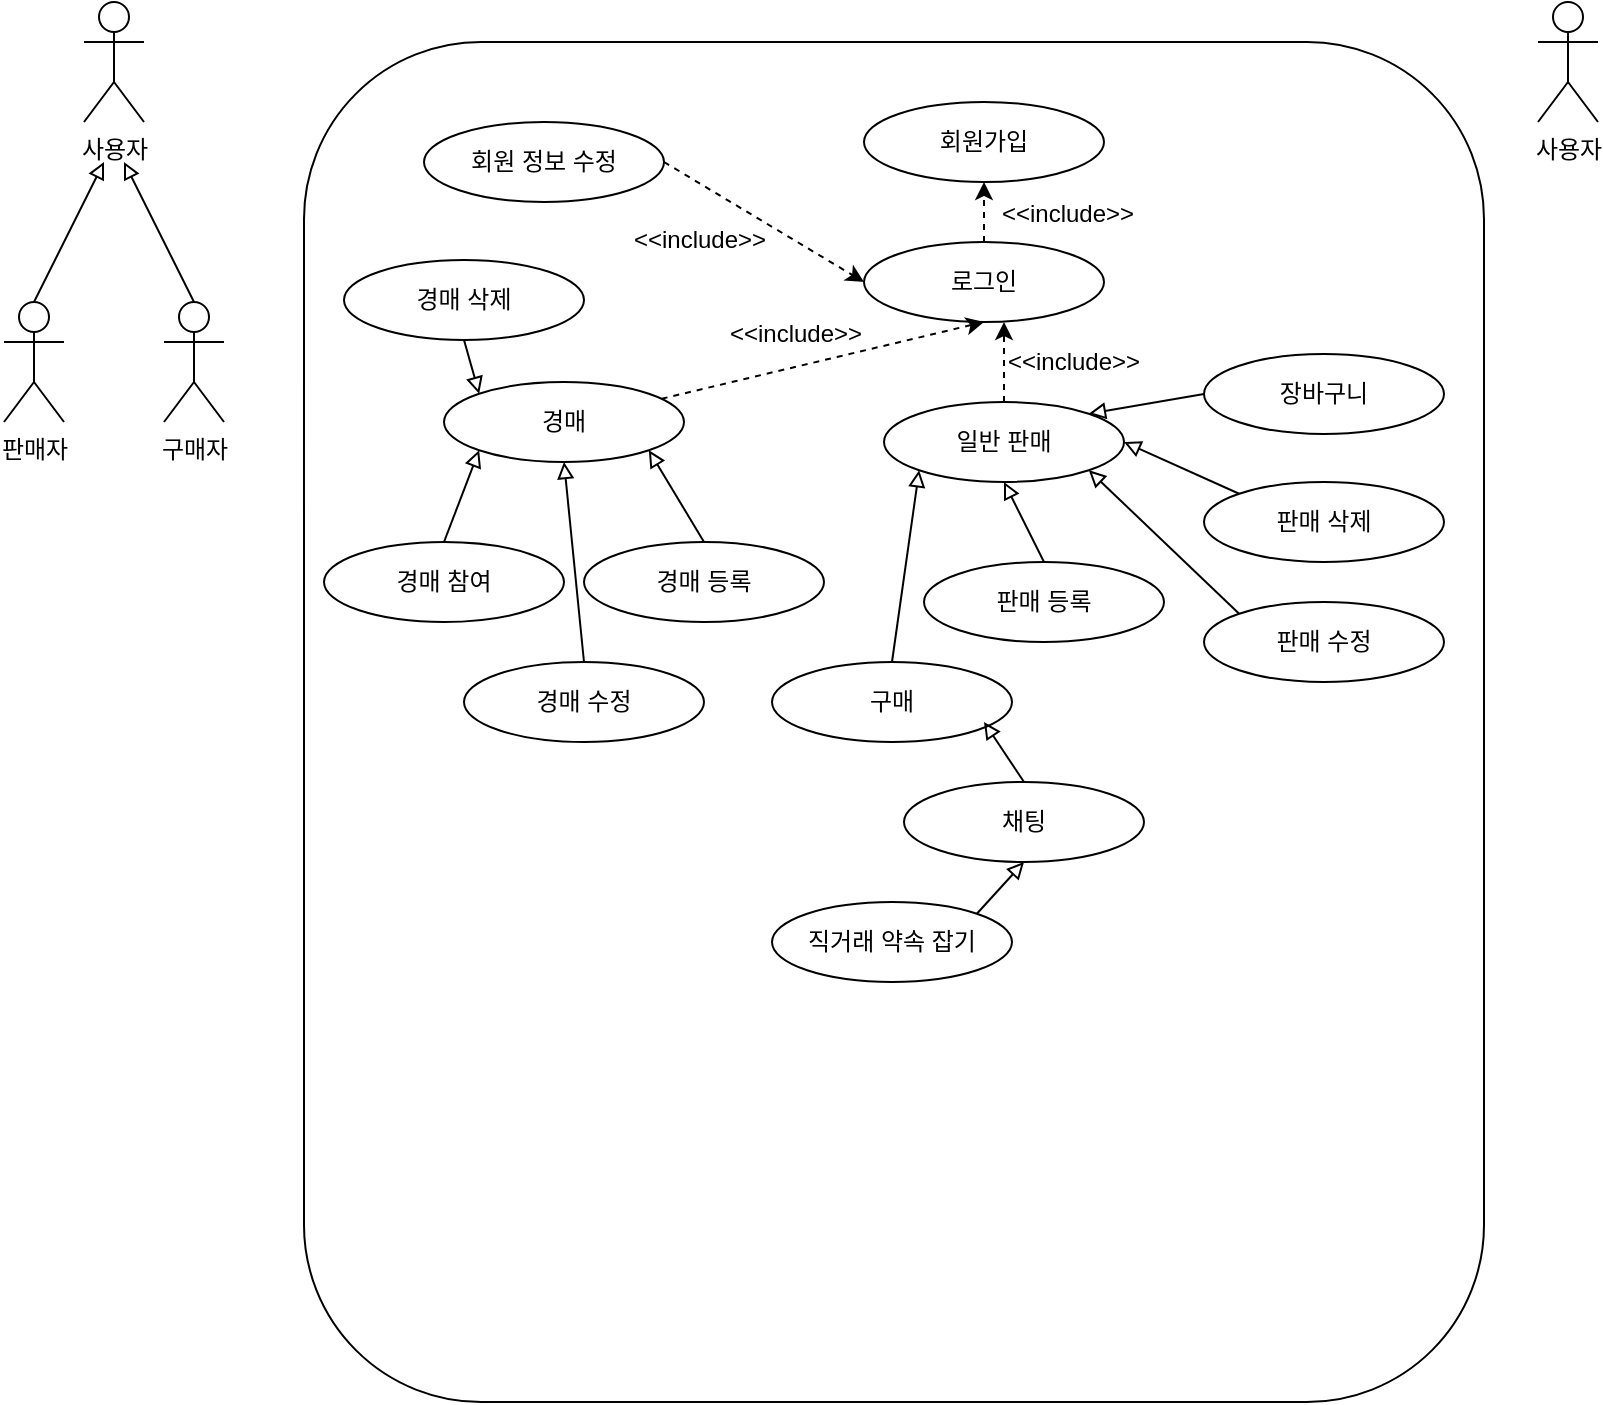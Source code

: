 <mxfile version="14.8.0" type="github">
  <diagram id="tnOmO5F_K6ay91ntktzV" name="Page-1">
    <mxGraphModel dx="1422" dy="794" grid="1" gridSize="10" guides="1" tooltips="1" connect="1" arrows="1" fold="1" page="1" pageScale="1" pageWidth="827" pageHeight="1169" math="0" shadow="0">
      <root>
        <mxCell id="0" />
        <mxCell id="1" parent="0" />
        <mxCell id="yuPt1DAQd6iCSXwoG6E5-1" value="사용자" style="shape=umlActor;verticalLabelPosition=bottom;verticalAlign=top;html=1;outlineConnect=0;" vertex="1" parent="1">
          <mxGeometry x="797" y="60" width="30" height="60" as="geometry" />
        </mxCell>
        <mxCell id="yuPt1DAQd6iCSXwoG6E5-2" value="사용자" style="shape=umlActor;verticalLabelPosition=bottom;verticalAlign=top;html=1;outlineConnect=0;" vertex="1" parent="1">
          <mxGeometry x="70" y="60" width="30" height="60" as="geometry" />
        </mxCell>
        <mxCell id="yuPt1DAQd6iCSXwoG6E5-3" value="" style="rounded=1;whiteSpace=wrap;html=1;" vertex="1" parent="1">
          <mxGeometry x="180" y="80" width="590" height="680" as="geometry" />
        </mxCell>
        <mxCell id="yuPt1DAQd6iCSXwoG6E5-4" value="로그인" style="ellipse;whiteSpace=wrap;html=1;" vertex="1" parent="1">
          <mxGeometry x="460" y="180" width="120" height="40" as="geometry" />
        </mxCell>
        <mxCell id="yuPt1DAQd6iCSXwoG6E5-5" value="회원가입" style="ellipse;whiteSpace=wrap;html=1;" vertex="1" parent="1">
          <mxGeometry x="460" y="110" width="120" height="40" as="geometry" />
        </mxCell>
        <mxCell id="yuPt1DAQd6iCSXwoG6E5-6" value="회원 정보 수정" style="ellipse;whiteSpace=wrap;html=1;" vertex="1" parent="1">
          <mxGeometry x="240" y="120" width="120" height="40" as="geometry" />
        </mxCell>
        <mxCell id="yuPt1DAQd6iCSXwoG6E5-7" value="" style="endArrow=classic;html=1;entryX=0;entryY=0.5;entryDx=0;entryDy=0;exitX=1;exitY=0.5;exitDx=0;exitDy=0;dashed=1;" edge="1" parent="1" source="yuPt1DAQd6iCSXwoG6E5-6" target="yuPt1DAQd6iCSXwoG6E5-4">
          <mxGeometry width="50" height="50" relative="1" as="geometry">
            <mxPoint x="390" y="220" as="sourcePoint" />
            <mxPoint x="440" y="170" as="targetPoint" />
          </mxGeometry>
        </mxCell>
        <mxCell id="yuPt1DAQd6iCSXwoG6E5-8" value="" style="endArrow=classic;html=1;entryX=0.5;entryY=1;entryDx=0;entryDy=0;exitX=0.5;exitY=0;exitDx=0;exitDy=0;dashed=1;" edge="1" parent="1" source="yuPt1DAQd6iCSXwoG6E5-4" target="yuPt1DAQd6iCSXwoG6E5-5">
          <mxGeometry width="50" height="50" relative="1" as="geometry">
            <mxPoint x="370" y="210" as="sourcePoint" />
            <mxPoint x="470" y="210" as="targetPoint" />
          </mxGeometry>
        </mxCell>
        <mxCell id="yuPt1DAQd6iCSXwoG6E5-9" value="&amp;lt;&amp;lt;include&amp;gt;&amp;gt;" style="text;html=1;strokeColor=none;fillColor=none;align=center;verticalAlign=middle;whiteSpace=wrap;rounded=0;" vertex="1" parent="1">
          <mxGeometry x="353" y="169" width="50" height="20" as="geometry" />
        </mxCell>
        <mxCell id="yuPt1DAQd6iCSXwoG6E5-10" value="&amp;lt;&amp;lt;include&amp;gt;&amp;gt;" style="text;html=1;strokeColor=none;fillColor=none;align=center;verticalAlign=middle;whiteSpace=wrap;rounded=0;" vertex="1" parent="1">
          <mxGeometry x="537" y="156" width="50" height="20" as="geometry" />
        </mxCell>
        <mxCell id="yuPt1DAQd6iCSXwoG6E5-11" value="경매" style="ellipse;whiteSpace=wrap;html=1;" vertex="1" parent="1">
          <mxGeometry x="250" y="250" width="120" height="40" as="geometry" />
        </mxCell>
        <mxCell id="yuPt1DAQd6iCSXwoG6E5-12" value="경매 참여" style="ellipse;whiteSpace=wrap;html=1;" vertex="1" parent="1">
          <mxGeometry x="190" y="330" width="120" height="40" as="geometry" />
        </mxCell>
        <mxCell id="yuPt1DAQd6iCSXwoG6E5-13" value="경매 등록&lt;span style=&quot;color: rgba(0 , 0 , 0 , 0) ; font-family: monospace ; font-size: 0px&quot;&gt;%3CmxGraphModel%3E%3Croot%3E%3CmxCell%20id%3D%220%22%2F%3E%3CmxCell%20id%3D%221%22%20parent%3D%220%22%2F%3E%3CmxCell%20id%3D%222%22%20value%3D%22%EA%B2%BD%EB%A7%A4%22%20style%3D%22ellipse%3BwhiteSpace%3Dwrap%3Bhtml%3D1%3B%22%20vertex%3D%221%22%20parent%3D%221%22%3E%3CmxGeometry%20x%3D%22240%22%20y%3D%22240%22%20width%3D%22120%22%20height%3D%2240%22%20as%3D%22geometry%22%2F%3E%3C%2FmxCell%3E%3C%2Froot%3E%3C%2FmxGraphModel%3E&lt;/span&gt;" style="ellipse;whiteSpace=wrap;html=1;" vertex="1" parent="1">
          <mxGeometry x="320" y="330" width="120" height="40" as="geometry" />
        </mxCell>
        <mxCell id="yuPt1DAQd6iCSXwoG6E5-14" value="경매 수정&lt;span style=&quot;color: rgba(0 , 0 , 0 , 0) ; font-family: monospace ; font-size: 0px&quot;&gt;3CmxGraphModel%3E%3Croot%3E%3CmxCell%20id%3D%220%22%2F%3E%3CmxCell%20id%3D%221%22%20parent%3D%220%22%2F%3E%3CmxCell%20id%3D%222%22%20value%3D%22%EA%B2%BD%EB%A7%A4%22%20style%3D%22ellipse%3BwhiteSpace%3Dwrap%3Bhtml%3D1%3B%22%20vertex%3D%221%22%20parent%3D%221%22%3E%3CmxGeometry%20x%3D%22240%22%20y%3D%22240%22%20width%3D%22120%22%20height%3D%2240%22%20as%3D%22geometry%22%2F%3E%3C%2FmxCell%3E%3C%2Froot%3E%3C%2FmxGraphModel%3E&lt;/span&gt;" style="ellipse;whiteSpace=wrap;html=1;" vertex="1" parent="1">
          <mxGeometry x="260" y="390" width="120" height="40" as="geometry" />
        </mxCell>
        <mxCell id="yuPt1DAQd6iCSXwoG6E5-15" value="" style="endArrow=block;html=1;exitX=0.5;exitY=0;exitDx=0;exitDy=0;endFill=0;entryX=0;entryY=1;entryDx=0;entryDy=0;" edge="1" parent="1" source="yuPt1DAQd6iCSXwoG6E5-12" target="yuPt1DAQd6iCSXwoG6E5-11">
          <mxGeometry width="50" height="50" relative="1" as="geometry">
            <mxPoint x="370" y="230" as="sourcePoint" />
            <mxPoint x="278" y="290" as="targetPoint" />
          </mxGeometry>
        </mxCell>
        <mxCell id="yuPt1DAQd6iCSXwoG6E5-17" value="" style="endArrow=block;html=1;exitX=0.5;exitY=0;exitDx=0;exitDy=0;entryX=0.5;entryY=1;entryDx=0;entryDy=0;endFill=0;" edge="1" parent="1" source="yuPt1DAQd6iCSXwoG6E5-14" target="yuPt1DAQd6iCSXwoG6E5-11">
          <mxGeometry width="50" height="50" relative="1" as="geometry">
            <mxPoint x="362.426" y="395.858" as="sourcePoint" />
            <mxPoint x="380" y="370" as="targetPoint" />
          </mxGeometry>
        </mxCell>
        <mxCell id="yuPt1DAQd6iCSXwoG6E5-18" value="" style="endArrow=block;html=1;exitX=0.5;exitY=0;exitDx=0;exitDy=0;endFill=0;entryX=1;entryY=1;entryDx=0;entryDy=0;" edge="1" parent="1" source="yuPt1DAQd6iCSXwoG6E5-13" target="yuPt1DAQd6iCSXwoG6E5-11">
          <mxGeometry width="50" height="50" relative="1" as="geometry">
            <mxPoint x="372.426" y="405.858" as="sourcePoint" />
            <mxPoint x="280" y="290" as="targetPoint" />
          </mxGeometry>
        </mxCell>
        <mxCell id="yuPt1DAQd6iCSXwoG6E5-19" value="판매자" style="shape=umlActor;verticalLabelPosition=bottom;verticalAlign=top;html=1;outlineConnect=0;" vertex="1" parent="1">
          <mxGeometry x="30" y="210" width="30" height="60" as="geometry" />
        </mxCell>
        <mxCell id="yuPt1DAQd6iCSXwoG6E5-20" value="구매자" style="shape=umlActor;verticalLabelPosition=bottom;verticalAlign=top;html=1;outlineConnect=0;" vertex="1" parent="1">
          <mxGeometry x="110" y="210" width="30" height="60" as="geometry" />
        </mxCell>
        <mxCell id="yuPt1DAQd6iCSXwoG6E5-24" value="" style="endArrow=block;html=1;endFill=0;exitX=0.5;exitY=0;exitDx=0;exitDy=0;exitPerimeter=0;" edge="1" parent="1" source="yuPt1DAQd6iCSXwoG6E5-19">
          <mxGeometry width="50" height="50" relative="1" as="geometry">
            <mxPoint x="50" y="180" as="sourcePoint" />
            <mxPoint x="80" y="140" as="targetPoint" />
          </mxGeometry>
        </mxCell>
        <mxCell id="yuPt1DAQd6iCSXwoG6E5-25" value="" style="endArrow=block;html=1;endFill=0;exitX=0.5;exitY=0;exitDx=0;exitDy=0;exitPerimeter=0;" edge="1" parent="1" source="yuPt1DAQd6iCSXwoG6E5-20">
          <mxGeometry width="50" height="50" relative="1" as="geometry">
            <mxPoint x="60" y="190" as="sourcePoint" />
            <mxPoint x="90" y="140" as="targetPoint" />
          </mxGeometry>
        </mxCell>
        <mxCell id="yuPt1DAQd6iCSXwoG6E5-27" value="일반 판매" style="ellipse;whiteSpace=wrap;html=1;" vertex="1" parent="1">
          <mxGeometry x="470" y="260" width="120" height="40" as="geometry" />
        </mxCell>
        <mxCell id="yuPt1DAQd6iCSXwoG6E5-28" value="" style="endArrow=classic;html=1;entryX=0.5;entryY=1;entryDx=0;entryDy=0;dashed=1;" edge="1" parent="1" source="yuPt1DAQd6iCSXwoG6E5-11" target="yuPt1DAQd6iCSXwoG6E5-4">
          <mxGeometry width="50" height="50" relative="1" as="geometry">
            <mxPoint x="370" y="150" as="sourcePoint" />
            <mxPoint x="470" y="210" as="targetPoint" />
          </mxGeometry>
        </mxCell>
        <mxCell id="yuPt1DAQd6iCSXwoG6E5-30" value="" style="endArrow=classic;html=1;dashed=1;exitX=0.5;exitY=0;exitDx=0;exitDy=0;" edge="1" parent="1" source="yuPt1DAQd6iCSXwoG6E5-27">
          <mxGeometry width="50" height="50" relative="1" as="geometry">
            <mxPoint x="390.729" y="259.32" as="sourcePoint" />
            <mxPoint x="530" y="220" as="targetPoint" />
          </mxGeometry>
        </mxCell>
        <mxCell id="yuPt1DAQd6iCSXwoG6E5-31" value="&amp;lt;&amp;lt;include&amp;gt;&amp;gt;" style="text;html=1;strokeColor=none;fillColor=none;align=center;verticalAlign=middle;whiteSpace=wrap;rounded=0;" vertex="1" parent="1">
          <mxGeometry x="540" y="230" width="50" height="20" as="geometry" />
        </mxCell>
        <mxCell id="yuPt1DAQd6iCSXwoG6E5-32" value="&amp;lt;&amp;lt;include&amp;gt;&amp;gt;" style="text;html=1;strokeColor=none;fillColor=none;align=center;verticalAlign=middle;whiteSpace=wrap;rounded=0;" vertex="1" parent="1">
          <mxGeometry x="401" y="216" width="50" height="20" as="geometry" />
        </mxCell>
        <mxCell id="yuPt1DAQd6iCSXwoG6E5-33" value="판매 등록" style="ellipse;whiteSpace=wrap;html=1;" vertex="1" parent="1">
          <mxGeometry x="490" y="340" width="120" height="40" as="geometry" />
        </mxCell>
        <mxCell id="yuPt1DAQd6iCSXwoG6E5-34" value="" style="endArrow=block;html=1;exitX=0.5;exitY=0;exitDx=0;exitDy=0;endFill=0;entryX=0.5;entryY=1;entryDx=0;entryDy=0;" edge="1" parent="1" source="yuPt1DAQd6iCSXwoG6E5-33" target="yuPt1DAQd6iCSXwoG6E5-27">
          <mxGeometry width="50" height="50" relative="1" as="geometry">
            <mxPoint x="650" y="245.86" as="sourcePoint" />
            <mxPoint x="547.574" y="300.002" as="targetPoint" />
          </mxGeometry>
        </mxCell>
        <mxCell id="yuPt1DAQd6iCSXwoG6E5-35" value="구매" style="ellipse;whiteSpace=wrap;html=1;" vertex="1" parent="1">
          <mxGeometry x="414" y="390" width="120" height="40" as="geometry" />
        </mxCell>
        <mxCell id="yuPt1DAQd6iCSXwoG6E5-36" value="" style="endArrow=block;html=1;exitX=0.5;exitY=0;exitDx=0;exitDy=0;endFill=0;entryX=0;entryY=1;entryDx=0;entryDy=0;" edge="1" parent="1" source="yuPt1DAQd6iCSXwoG6E5-35" target="yuPt1DAQd6iCSXwoG6E5-27">
          <mxGeometry width="50" height="50" relative="1" as="geometry">
            <mxPoint x="590" y="285.86" as="sourcePoint" />
            <mxPoint x="530" y="300" as="targetPoint" />
          </mxGeometry>
        </mxCell>
        <mxCell id="yuPt1DAQd6iCSXwoG6E5-37" value="채팅" style="ellipse;whiteSpace=wrap;html=1;" vertex="1" parent="1">
          <mxGeometry x="480" y="450" width="120" height="40" as="geometry" />
        </mxCell>
        <mxCell id="yuPt1DAQd6iCSXwoG6E5-38" value="" style="endArrow=block;html=1;exitX=0.5;exitY=0;exitDx=0;exitDy=0;endFill=0;entryX=0.5;entryY=1;entryDx=0;entryDy=0;" edge="1" parent="1" source="yuPt1DAQd6iCSXwoG6E5-37">
          <mxGeometry width="50" height="50" relative="1" as="geometry">
            <mxPoint x="640" y="365.86" as="sourcePoint" />
            <mxPoint x="520" y="420" as="targetPoint" />
          </mxGeometry>
        </mxCell>
        <mxCell id="yuPt1DAQd6iCSXwoG6E5-39" value="판매 수정" style="ellipse;whiteSpace=wrap;html=1;" vertex="1" parent="1">
          <mxGeometry x="630" y="360" width="120" height="40" as="geometry" />
        </mxCell>
        <mxCell id="yuPt1DAQd6iCSXwoG6E5-40" value="" style="endArrow=block;html=1;exitX=0;exitY=0;exitDx=0;exitDy=0;endFill=0;entryX=1;entryY=1;entryDx=0;entryDy=0;" edge="1" parent="1" source="yuPt1DAQd6iCSXwoG6E5-39" target="yuPt1DAQd6iCSXwoG6E5-27">
          <mxGeometry width="50" height="50" relative="1" as="geometry">
            <mxPoint x="710" y="225.86" as="sourcePoint" />
            <mxPoint x="590" y="280" as="targetPoint" />
          </mxGeometry>
        </mxCell>
        <mxCell id="yuPt1DAQd6iCSXwoG6E5-41" value="경매 삭제" style="ellipse;whiteSpace=wrap;html=1;" vertex="1" parent="1">
          <mxGeometry x="200" y="189" width="120" height="40" as="geometry" />
        </mxCell>
        <mxCell id="yuPt1DAQd6iCSXwoG6E5-42" value="" style="endArrow=block;html=1;exitX=0.5;exitY=1;exitDx=0;exitDy=0;endFill=0;entryX=0;entryY=0;entryDx=0;entryDy=0;" edge="1" parent="1" source="yuPt1DAQd6iCSXwoG6E5-41" target="yuPt1DAQd6iCSXwoG6E5-11">
          <mxGeometry width="50" height="50" relative="1" as="geometry">
            <mxPoint x="370" y="101.86" as="sourcePoint" />
            <mxPoint x="250" y="156" as="targetPoint" />
          </mxGeometry>
        </mxCell>
        <mxCell id="yuPt1DAQd6iCSXwoG6E5-43" value="판매 삭제" style="ellipse;whiteSpace=wrap;html=1;" vertex="1" parent="1">
          <mxGeometry x="630" y="300" width="120" height="40" as="geometry" />
        </mxCell>
        <mxCell id="yuPt1DAQd6iCSXwoG6E5-44" value="" style="endArrow=block;html=1;exitX=0;exitY=0;exitDx=0;exitDy=0;endFill=0;" edge="1" parent="1" source="yuPt1DAQd6iCSXwoG6E5-43">
          <mxGeometry width="50" height="50" relative="1" as="geometry">
            <mxPoint x="780" y="165.86" as="sourcePoint" />
            <mxPoint x="590" y="280" as="targetPoint" />
          </mxGeometry>
        </mxCell>
        <mxCell id="yuPt1DAQd6iCSXwoG6E5-47" value="장바구니" style="ellipse;whiteSpace=wrap;html=1;" vertex="1" parent="1">
          <mxGeometry x="630" y="236" width="120" height="40" as="geometry" />
        </mxCell>
        <mxCell id="yuPt1DAQd6iCSXwoG6E5-48" value="" style="endArrow=block;html=1;exitX=0;exitY=0.5;exitDx=0;exitDy=0;endFill=0;entryX=1;entryY=0;entryDx=0;entryDy=0;" edge="1" parent="1" source="yuPt1DAQd6iCSXwoG6E5-47" target="yuPt1DAQd6iCSXwoG6E5-27">
          <mxGeometry width="50" height="50" relative="1" as="geometry">
            <mxPoint x="790" y="101.86" as="sourcePoint" />
            <mxPoint x="600" y="216" as="targetPoint" />
          </mxGeometry>
        </mxCell>
        <mxCell id="yuPt1DAQd6iCSXwoG6E5-49" value="직거래 약속 잡기" style="ellipse;whiteSpace=wrap;html=1;" vertex="1" parent="1">
          <mxGeometry x="414" y="510" width="120" height="40" as="geometry" />
        </mxCell>
        <mxCell id="yuPt1DAQd6iCSXwoG6E5-50" value="" style="endArrow=block;html=1;exitX=1;exitY=0;exitDx=0;exitDy=0;endFill=0;entryX=0.5;entryY=1;entryDx=0;entryDy=0;" edge="1" parent="1" source="yuPt1DAQd6iCSXwoG6E5-49" target="yuPt1DAQd6iCSXwoG6E5-37">
          <mxGeometry width="50" height="50" relative="1" as="geometry">
            <mxPoint x="700" y="385.86" as="sourcePoint" />
            <mxPoint x="510" y="500" as="targetPoint" />
          </mxGeometry>
        </mxCell>
      </root>
    </mxGraphModel>
  </diagram>
</mxfile>
